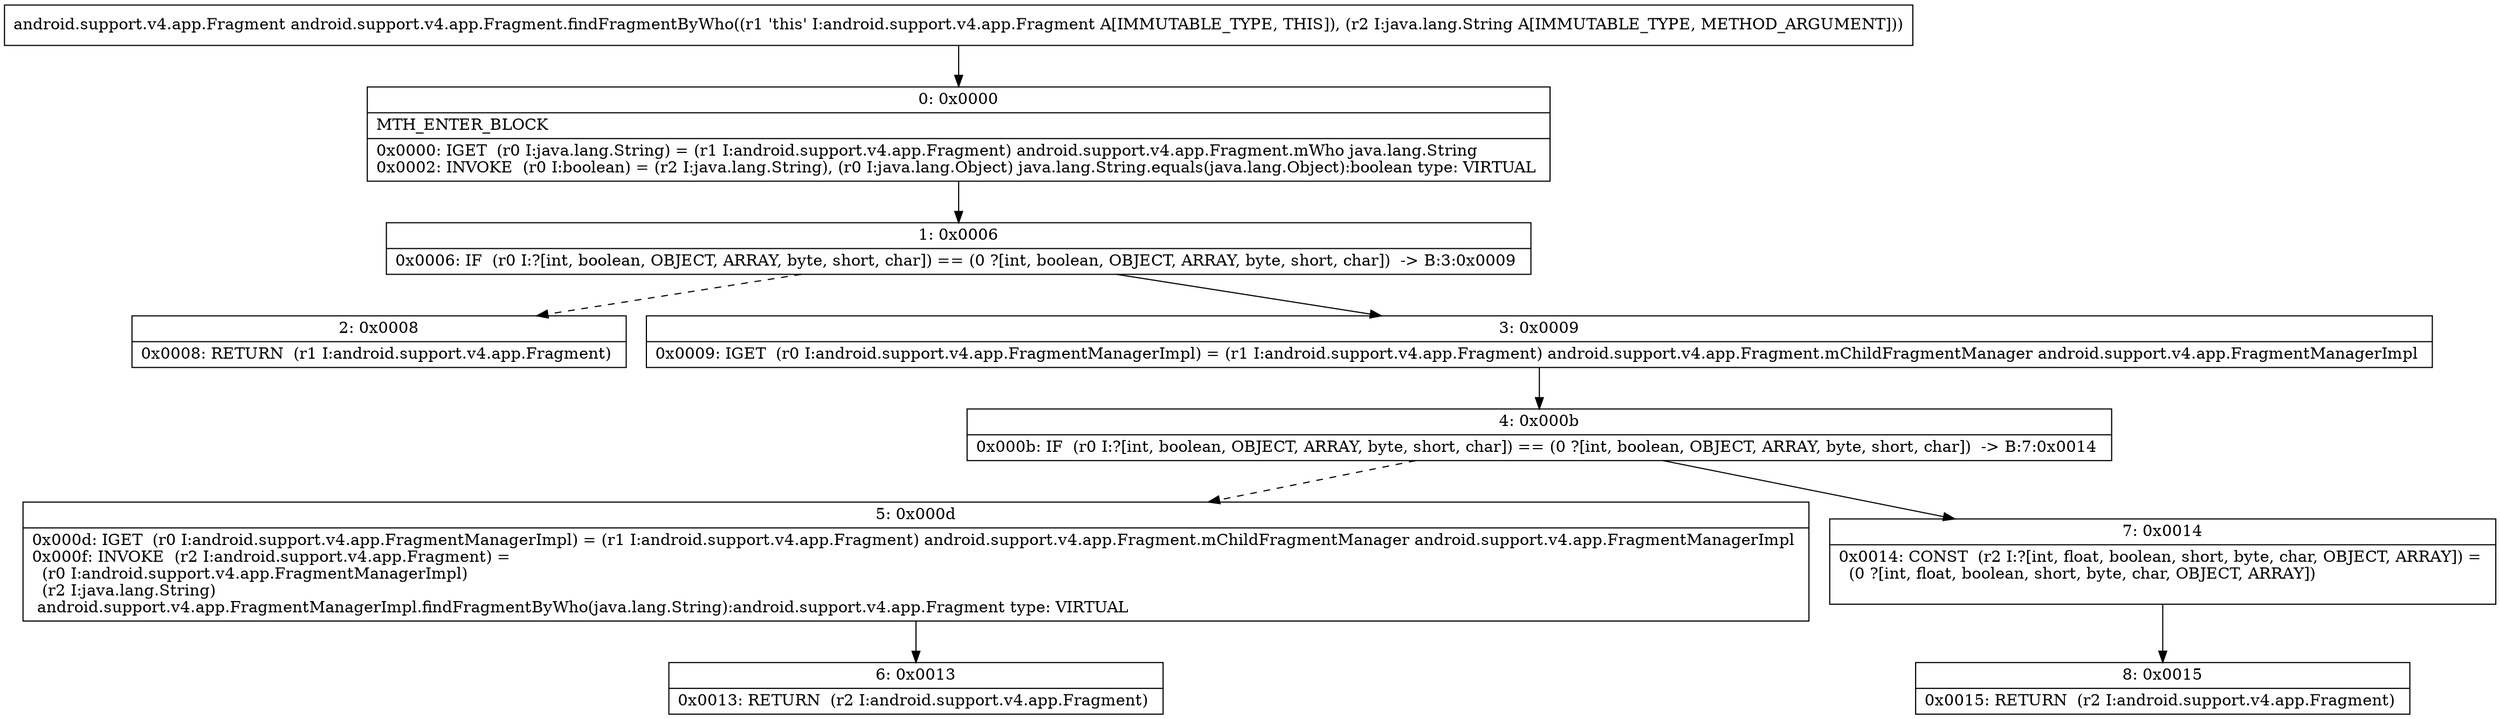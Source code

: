 digraph "CFG forandroid.support.v4.app.Fragment.findFragmentByWho(Ljava\/lang\/String;)Landroid\/support\/v4\/app\/Fragment;" {
Node_0 [shape=record,label="{0\:\ 0x0000|MTH_ENTER_BLOCK\l|0x0000: IGET  (r0 I:java.lang.String) = (r1 I:android.support.v4.app.Fragment) android.support.v4.app.Fragment.mWho java.lang.String \l0x0002: INVOKE  (r0 I:boolean) = (r2 I:java.lang.String), (r0 I:java.lang.Object) java.lang.String.equals(java.lang.Object):boolean type: VIRTUAL \l}"];
Node_1 [shape=record,label="{1\:\ 0x0006|0x0006: IF  (r0 I:?[int, boolean, OBJECT, ARRAY, byte, short, char]) == (0 ?[int, boolean, OBJECT, ARRAY, byte, short, char])  \-\> B:3:0x0009 \l}"];
Node_2 [shape=record,label="{2\:\ 0x0008|0x0008: RETURN  (r1 I:android.support.v4.app.Fragment) \l}"];
Node_3 [shape=record,label="{3\:\ 0x0009|0x0009: IGET  (r0 I:android.support.v4.app.FragmentManagerImpl) = (r1 I:android.support.v4.app.Fragment) android.support.v4.app.Fragment.mChildFragmentManager android.support.v4.app.FragmentManagerImpl \l}"];
Node_4 [shape=record,label="{4\:\ 0x000b|0x000b: IF  (r0 I:?[int, boolean, OBJECT, ARRAY, byte, short, char]) == (0 ?[int, boolean, OBJECT, ARRAY, byte, short, char])  \-\> B:7:0x0014 \l}"];
Node_5 [shape=record,label="{5\:\ 0x000d|0x000d: IGET  (r0 I:android.support.v4.app.FragmentManagerImpl) = (r1 I:android.support.v4.app.Fragment) android.support.v4.app.Fragment.mChildFragmentManager android.support.v4.app.FragmentManagerImpl \l0x000f: INVOKE  (r2 I:android.support.v4.app.Fragment) = \l  (r0 I:android.support.v4.app.FragmentManagerImpl)\l  (r2 I:java.lang.String)\l android.support.v4.app.FragmentManagerImpl.findFragmentByWho(java.lang.String):android.support.v4.app.Fragment type: VIRTUAL \l}"];
Node_6 [shape=record,label="{6\:\ 0x0013|0x0013: RETURN  (r2 I:android.support.v4.app.Fragment) \l}"];
Node_7 [shape=record,label="{7\:\ 0x0014|0x0014: CONST  (r2 I:?[int, float, boolean, short, byte, char, OBJECT, ARRAY]) = \l  (0 ?[int, float, boolean, short, byte, char, OBJECT, ARRAY])\l \l}"];
Node_8 [shape=record,label="{8\:\ 0x0015|0x0015: RETURN  (r2 I:android.support.v4.app.Fragment) \l}"];
MethodNode[shape=record,label="{android.support.v4.app.Fragment android.support.v4.app.Fragment.findFragmentByWho((r1 'this' I:android.support.v4.app.Fragment A[IMMUTABLE_TYPE, THIS]), (r2 I:java.lang.String A[IMMUTABLE_TYPE, METHOD_ARGUMENT])) }"];
MethodNode -> Node_0;
Node_0 -> Node_1;
Node_1 -> Node_2[style=dashed];
Node_1 -> Node_3;
Node_3 -> Node_4;
Node_4 -> Node_5[style=dashed];
Node_4 -> Node_7;
Node_5 -> Node_6;
Node_7 -> Node_8;
}

